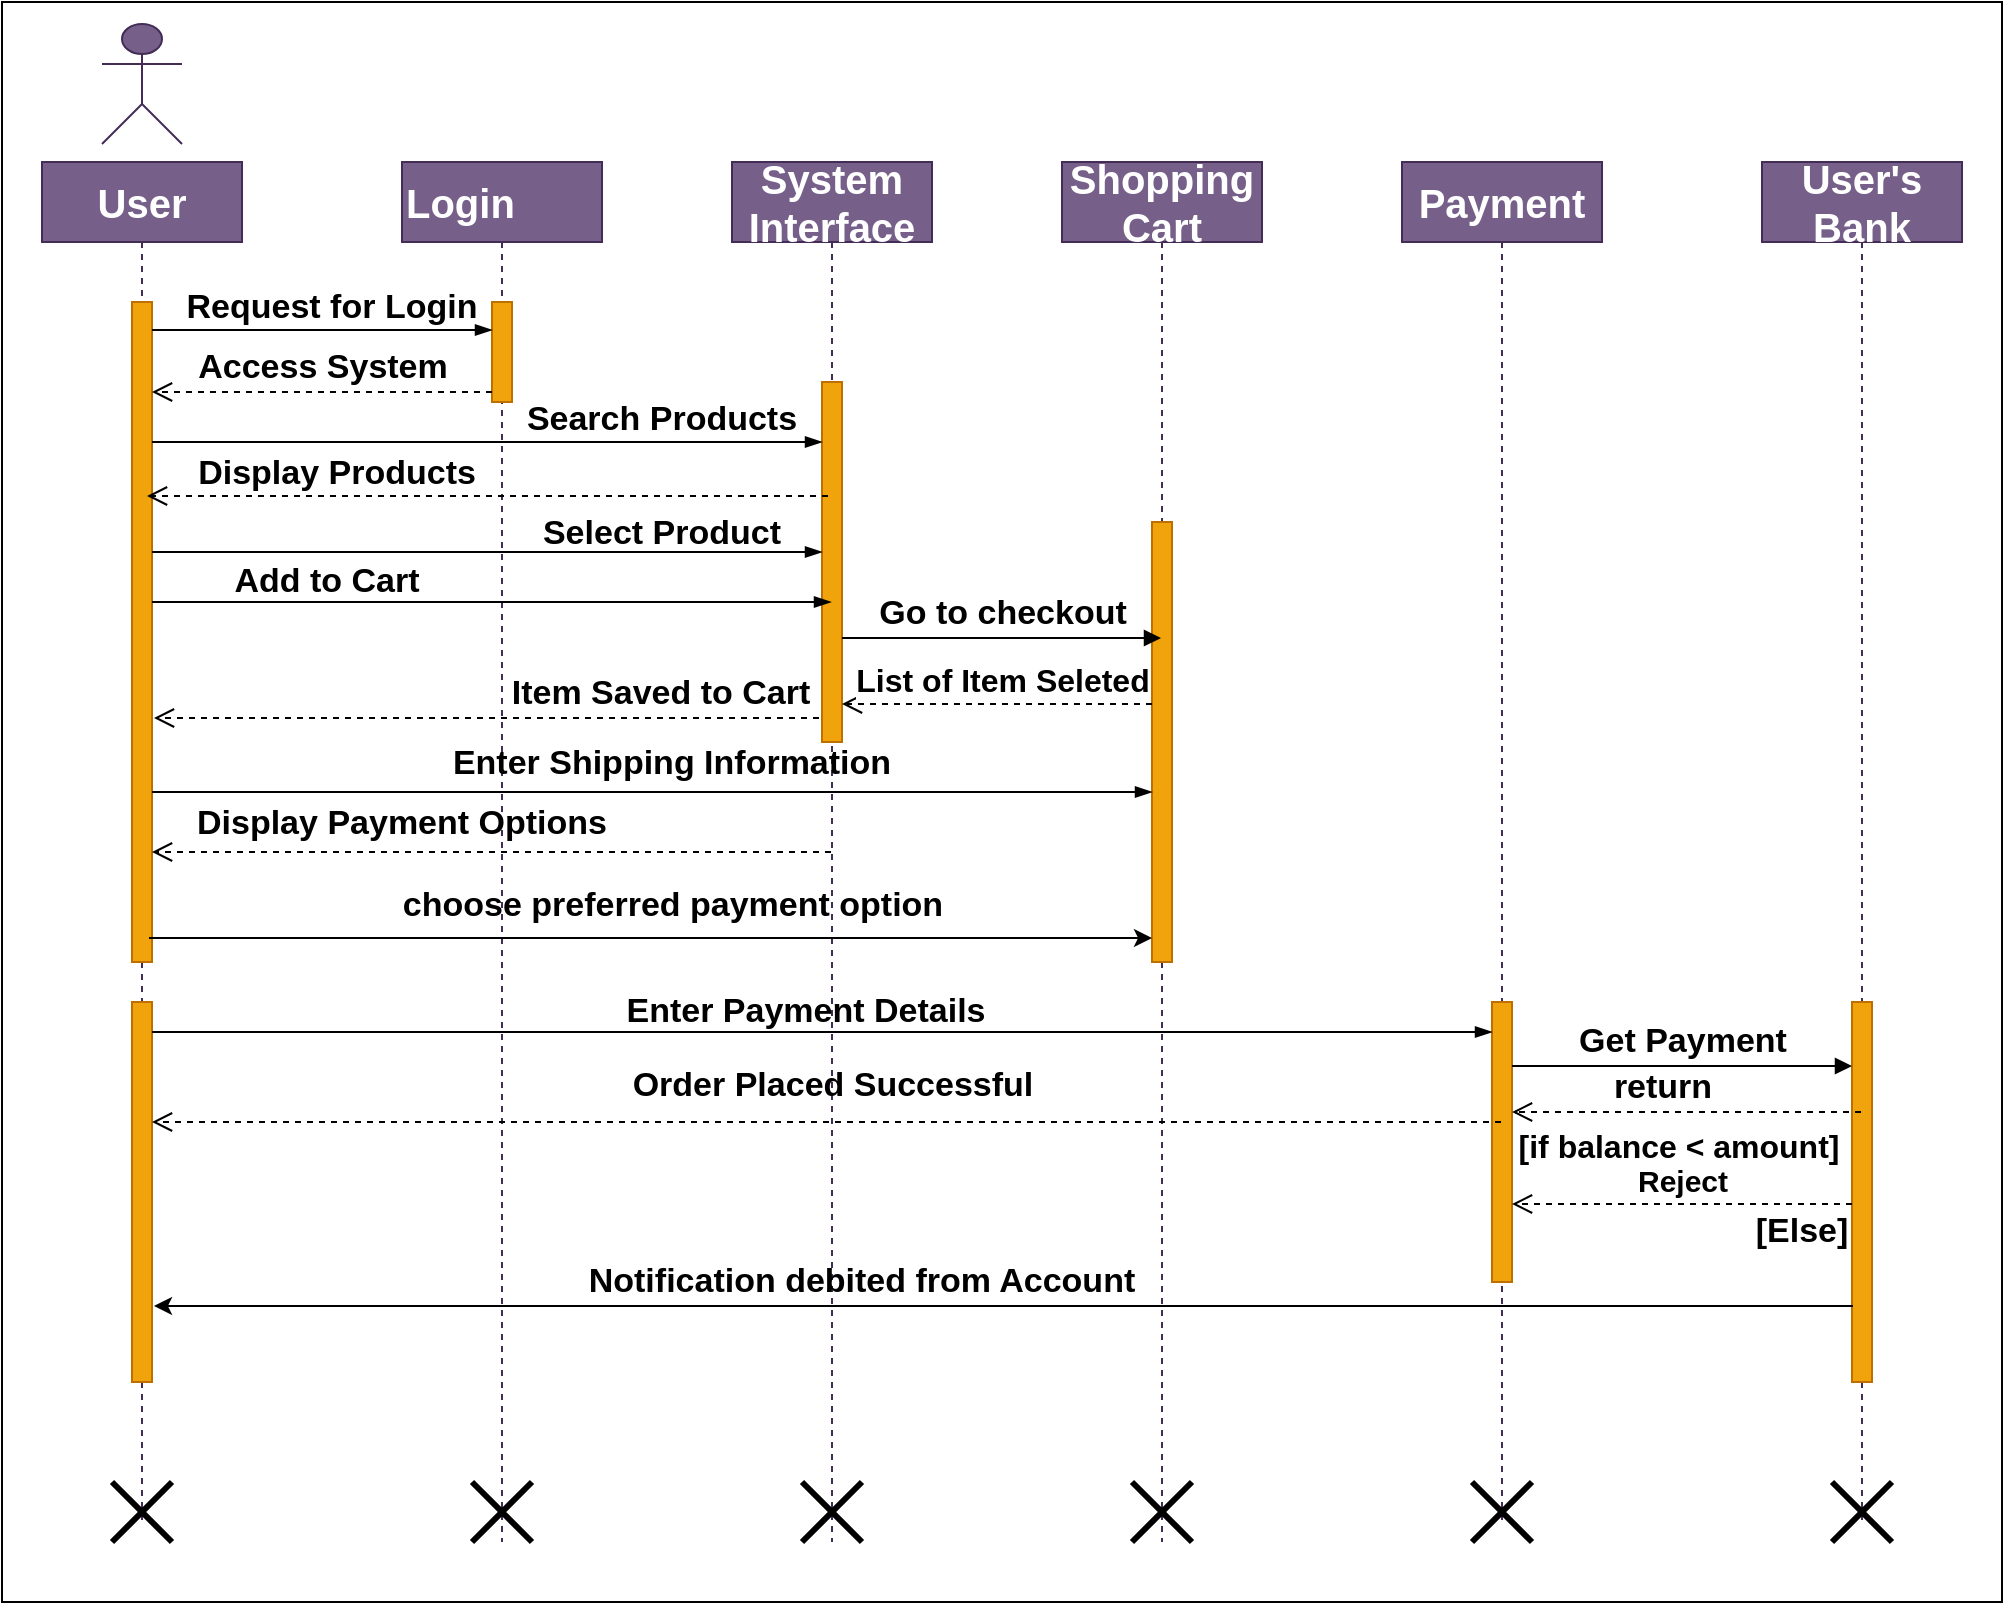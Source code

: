 <mxfile version="22.0.2" type="device">
  <diagram name="Page-1" id="2YBvvXClWsGukQMizWep">
    <mxGraphModel dx="1036" dy="606" grid="1" gridSize="10" guides="1" tooltips="1" connect="1" arrows="1" fold="1" page="1" pageScale="1" pageWidth="850" pageHeight="1100" math="0" shadow="0">
      <root>
        <mxCell id="0" />
        <mxCell id="1" parent="0" />
        <mxCell id="kMnov5HRlJI-jCi8RrUA-3" value="" style="rounded=0;whiteSpace=wrap;html=1;" parent="1" vertex="1">
          <mxGeometry x="60" y="40" width="1000" height="800" as="geometry" />
        </mxCell>
        <mxCell id="SVaxn2LJPNIFhB2Vvo65-1" value="User" style="shape=umlLifeline;perimeter=lifelinePerimeter;whiteSpace=wrap;html=1;container=1;dropTarget=0;collapsible=0;recursiveResize=0;outlineConnect=0;portConstraint=eastwest;newEdgeStyle={&quot;curved&quot;:0,&quot;rounded&quot;:0};fillColor=#76608a;fontColor=#ffffff;strokeColor=#432D57;fontSize=20;fontStyle=1" parent="1" vertex="1">
          <mxGeometry x="80" y="120" width="100" height="680" as="geometry" />
        </mxCell>
        <mxCell id="9x647scpggXA5iGpZgBY-1" value="" style="html=1;points=[[0,0,0,0,5],[0,1,0,0,-5],[1,0,0,0,5],[1,1,0,0,-5]];perimeter=orthogonalPerimeter;outlineConnect=0;targetShapes=umlLifeline;portConstraint=eastwest;newEdgeStyle={&quot;curved&quot;:0,&quot;rounded&quot;:0};fillColor=#f0a30a;fontColor=#000000;strokeColor=#BD7000;" parent="SVaxn2LJPNIFhB2Vvo65-1" vertex="1">
          <mxGeometry x="45" y="70" width="10" height="330" as="geometry" />
        </mxCell>
        <mxCell id="9x647scpggXA5iGpZgBY-38" value="" style="html=1;points=[[0,0,0,0,5],[0,1,0,0,-5],[1,0,0,0,5],[1,1,0,0,-5]];perimeter=orthogonalPerimeter;outlineConnect=0;targetShapes=umlLifeline;portConstraint=eastwest;newEdgeStyle={&quot;curved&quot;:0,&quot;rounded&quot;:0};fillColor=#f0a30a;fontColor=#000000;strokeColor=#BD7000;" parent="SVaxn2LJPNIFhB2Vvo65-1" vertex="1">
          <mxGeometry x="45" y="420" width="10" height="190" as="geometry" />
        </mxCell>
        <mxCell id="SVaxn2LJPNIFhB2Vvo65-2" value="Login" style="shape=umlLifeline;perimeter=lifelinePerimeter;whiteSpace=wrap;html=1;container=1;dropTarget=0;collapsible=0;recursiveResize=0;outlineConnect=0;portConstraint=eastwest;newEdgeStyle={&quot;curved&quot;:0,&quot;rounded&quot;:0};fillColor=#76608a;fontColor=#ffffff;strokeColor=#432D57;fontSize=20;fontStyle=1;align=left;" parent="1" vertex="1">
          <mxGeometry x="260" y="120" width="100" height="690" as="geometry" />
        </mxCell>
        <mxCell id="9x647scpggXA5iGpZgBY-2" value="" style="html=1;points=[[0,0,0,0,5],[0,1,0,0,-5],[1,0,0,0,5],[1,1,0,0,-5]];perimeter=orthogonalPerimeter;outlineConnect=0;targetShapes=umlLifeline;portConstraint=eastwest;newEdgeStyle={&quot;curved&quot;:0,&quot;rounded&quot;:0};fillColor=#f0a30a;fontColor=#000000;strokeColor=#BD7000;" parent="SVaxn2LJPNIFhB2Vvo65-2" vertex="1">
          <mxGeometry x="45" y="70" width="10" height="50" as="geometry" />
        </mxCell>
        <mxCell id="9x647scpggXA5iGpZgBY-59" value="" style="shape=umlDestroy;whiteSpace=wrap;html=1;strokeWidth=3;targetShapes=umlLifeline;" parent="SVaxn2LJPNIFhB2Vvo65-2" vertex="1">
          <mxGeometry x="35" y="660" width="30" height="30" as="geometry" />
        </mxCell>
        <mxCell id="SVaxn2LJPNIFhB2Vvo65-3" value="Shopping Cart" style="shape=umlLifeline;perimeter=lifelinePerimeter;whiteSpace=wrap;html=1;container=1;dropTarget=0;collapsible=0;recursiveResize=0;outlineConnect=0;portConstraint=eastwest;newEdgeStyle={&quot;curved&quot;:0,&quot;rounded&quot;:0};fillColor=#76608a;fontColor=#ffffff;strokeColor=#432D57;fontSize=20;fontStyle=1" parent="1" vertex="1">
          <mxGeometry x="590" y="120" width="100" height="690" as="geometry" />
        </mxCell>
        <mxCell id="9x647scpggXA5iGpZgBY-20" value="" style="html=1;points=[[0,0,0,0,5],[0,1,0,0,-5],[1,0,0,0,5],[1,1,0,0,-5]];perimeter=orthogonalPerimeter;outlineConnect=0;targetShapes=umlLifeline;portConstraint=eastwest;newEdgeStyle={&quot;curved&quot;:0,&quot;rounded&quot;:0};fillColor=#f0a30a;fontColor=#000000;strokeColor=#BD7000;" parent="SVaxn2LJPNIFhB2Vvo65-3" vertex="1">
          <mxGeometry x="45" y="180" width="10" height="220" as="geometry" />
        </mxCell>
        <mxCell id="9x647scpggXA5iGpZgBY-61" value="" style="shape=umlDestroy;whiteSpace=wrap;html=1;strokeWidth=3;targetShapes=umlLifeline;" parent="SVaxn2LJPNIFhB2Vvo65-3" vertex="1">
          <mxGeometry x="35" y="660" width="30" height="30" as="geometry" />
        </mxCell>
        <mxCell id="SVaxn2LJPNIFhB2Vvo65-4" value="Payment" style="shape=umlLifeline;perimeter=lifelinePerimeter;whiteSpace=wrap;html=1;container=1;dropTarget=0;collapsible=0;recursiveResize=0;outlineConnect=0;portConstraint=eastwest;newEdgeStyle={&quot;curved&quot;:0,&quot;rounded&quot;:0};fillColor=#76608a;fontColor=#ffffff;strokeColor=#432D57;fontSize=20;fontStyle=1" parent="1" vertex="1">
          <mxGeometry x="760" y="120" width="100" height="680" as="geometry" />
        </mxCell>
        <mxCell id="9x647scpggXA5iGpZgBY-39" value="" style="html=1;points=[[0,0,0,0,5],[0,1,0,0,-5],[1,0,0,0,5],[1,1,0,0,-5]];perimeter=orthogonalPerimeter;outlineConnect=0;targetShapes=umlLifeline;portConstraint=eastwest;newEdgeStyle={&quot;curved&quot;:0,&quot;rounded&quot;:0};fillColor=#f0a30a;fontColor=#000000;strokeColor=#BD7000;" parent="SVaxn2LJPNIFhB2Vvo65-4" vertex="1">
          <mxGeometry x="45" y="420" width="10" height="140" as="geometry" />
        </mxCell>
        <mxCell id="SVaxn2LJPNIFhB2Vvo65-5" value="User&#39;s Bank" style="shape=umlLifeline;perimeter=lifelinePerimeter;whiteSpace=wrap;html=1;container=1;dropTarget=0;collapsible=0;recursiveResize=0;outlineConnect=0;portConstraint=eastwest;newEdgeStyle={&quot;curved&quot;:0,&quot;rounded&quot;:0};fillColor=#76608a;fontColor=#ffffff;strokeColor=#432D57;fontSize=20;fontStyle=1" parent="1" vertex="1">
          <mxGeometry x="940" y="120" width="100" height="680" as="geometry" />
        </mxCell>
        <mxCell id="9x647scpggXA5iGpZgBY-45" value="" style="html=1;points=[[0,0,0,0,5],[0,1,0,0,-5],[1,0,0,0,5],[1,1,0,0,-5]];perimeter=orthogonalPerimeter;outlineConnect=0;targetShapes=umlLifeline;portConstraint=eastwest;newEdgeStyle={&quot;curved&quot;:0,&quot;rounded&quot;:0};fillColor=#f0a30a;fontColor=#000000;strokeColor=#BD7000;" parent="SVaxn2LJPNIFhB2Vvo65-5" vertex="1">
          <mxGeometry x="45" y="420" width="10" height="190" as="geometry" />
        </mxCell>
        <mxCell id="9x647scpggXA5iGpZgBY-63" value="" style="shape=umlDestroy;whiteSpace=wrap;html=1;strokeWidth=3;targetShapes=umlLifeline;" parent="SVaxn2LJPNIFhB2Vvo65-5" vertex="1">
          <mxGeometry x="35" y="660" width="30" height="30" as="geometry" />
        </mxCell>
        <mxCell id="SVaxn2LJPNIFhB2Vvo65-6" value="" style="shape=umlActor;verticalLabelPosition=bottom;verticalAlign=top;html=1;outlineConnect=0;fillColor=#76608a;fontColor=#ffffff;strokeColor=#432D57;" parent="1" vertex="1">
          <mxGeometry x="110" y="51" width="40" height="60" as="geometry" />
        </mxCell>
        <mxCell id="9x647scpggXA5iGpZgBY-4" value="" style="edgeStyle=elbowEdgeStyle;fontSize=12;html=1;endArrow=blockThin;endFill=1;rounded=0;" parent="1" edge="1">
          <mxGeometry width="160" relative="1" as="geometry">
            <mxPoint x="135" y="204" as="sourcePoint" />
            <mxPoint x="305" y="204" as="targetPoint" />
          </mxGeometry>
        </mxCell>
        <mxCell id="9x647scpggXA5iGpZgBY-5" value="Request for Login" style="text;html=1;strokeColor=none;fillColor=none;align=center;verticalAlign=middle;whiteSpace=wrap;rounded=0;fontSize=17;fontStyle=1" parent="1" vertex="1">
          <mxGeometry x="150" y="178" width="150" height="30" as="geometry" />
        </mxCell>
        <mxCell id="9x647scpggXA5iGpZgBY-6" value="Access System" style="html=1;verticalAlign=bottom;endArrow=open;dashed=1;endSize=8;curved=0;rounded=0;exitX=0;exitY=1;exitDx=0;exitDy=-5;exitPerimeter=0;fontSize=17;fontStyle=1" parent="1" source="9x647scpggXA5iGpZgBY-2" target="9x647scpggXA5iGpZgBY-1" edge="1">
          <mxGeometry relative="1" as="geometry">
            <mxPoint x="250" y="230" as="sourcePoint" />
            <mxPoint x="150" y="235" as="targetPoint" />
          </mxGeometry>
        </mxCell>
        <mxCell id="9x647scpggXA5iGpZgBY-7" value="System Interface" style="shape=umlLifeline;perimeter=lifelinePerimeter;whiteSpace=wrap;html=1;container=1;dropTarget=0;collapsible=0;recursiveResize=0;outlineConnect=0;portConstraint=eastwest;newEdgeStyle={&quot;curved&quot;:0,&quot;rounded&quot;:0};fillColor=#76608a;fontColor=#ffffff;strokeColor=#432D57;fontSize=20;fontStyle=1" parent="1" vertex="1">
          <mxGeometry x="425" y="120" width="100" height="690" as="geometry" />
        </mxCell>
        <mxCell id="9x647scpggXA5iGpZgBY-10" value="" style="html=1;points=[[0,0,0,0,5],[0,1,0,0,-5],[1,0,0,0,5],[1,1,0,0,-5]];perimeter=orthogonalPerimeter;outlineConnect=0;targetShapes=umlLifeline;portConstraint=eastwest;newEdgeStyle={&quot;curved&quot;:0,&quot;rounded&quot;:0};fillColor=#f0a30a;fontColor=#000000;strokeColor=#BD7000;" parent="9x647scpggXA5iGpZgBY-7" vertex="1">
          <mxGeometry x="45" y="110" width="10" height="180" as="geometry" />
        </mxCell>
        <mxCell id="9x647scpggXA5iGpZgBY-60" value="" style="shape=umlDestroy;whiteSpace=wrap;html=1;strokeWidth=3;targetShapes=umlLifeline;" parent="9x647scpggXA5iGpZgBY-7" vertex="1">
          <mxGeometry x="35" y="660" width="30" height="30" as="geometry" />
        </mxCell>
        <mxCell id="9x647scpggXA5iGpZgBY-8" value="" style="edgeStyle=elbowEdgeStyle;fontSize=12;html=1;endArrow=blockThin;endFill=1;rounded=0;" parent="1" source="9x647scpggXA5iGpZgBY-1" target="9x647scpggXA5iGpZgBY-10" edge="1">
          <mxGeometry width="160" relative="1" as="geometry">
            <mxPoint x="150" y="270" as="sourcePoint" />
            <mxPoint x="310" y="270" as="targetPoint" />
            <Array as="points">
              <mxPoint x="303" y="260" />
            </Array>
          </mxGeometry>
        </mxCell>
        <mxCell id="9x647scpggXA5iGpZgBY-12" value="Search Products" style="text;html=1;strokeColor=none;fillColor=none;align=center;verticalAlign=middle;whiteSpace=wrap;rounded=0;fontSize=17;fontStyle=1" parent="1" vertex="1">
          <mxGeometry x="320" y="234" width="140" height="30" as="geometry" />
        </mxCell>
        <mxCell id="9x647scpggXA5iGpZgBY-15" value="" style="html=1;verticalAlign=bottom;endArrow=open;dashed=1;endSize=8;curved=0;rounded=0;" parent="1" edge="1">
          <mxGeometry relative="1" as="geometry">
            <mxPoint x="473" y="287" as="sourcePoint" />
            <mxPoint x="132.5" y="287" as="targetPoint" />
          </mxGeometry>
        </mxCell>
        <mxCell id="9x647scpggXA5iGpZgBY-17" value="Display Products" style="text;html=1;strokeColor=none;fillColor=none;align=center;verticalAlign=middle;whiteSpace=wrap;rounded=0;fontSize=17;fontStyle=1" parent="1" vertex="1">
          <mxGeometry x="155" y="261" width="145" height="30" as="geometry" />
        </mxCell>
        <mxCell id="9x647scpggXA5iGpZgBY-18" value="" style="edgeStyle=elbowEdgeStyle;fontSize=12;html=1;endArrow=blockThin;endFill=1;rounded=0;entryX=0;entryY=1;entryDx=0;entryDy=-5;entryPerimeter=0;" parent="1" edge="1">
          <mxGeometry width="160" relative="1" as="geometry">
            <mxPoint x="135" y="315" as="sourcePoint" />
            <mxPoint x="470" y="315" as="targetPoint" />
          </mxGeometry>
        </mxCell>
        <mxCell id="9x647scpggXA5iGpZgBY-19" value="Select Product" style="text;html=1;strokeColor=none;fillColor=none;align=center;verticalAlign=middle;whiteSpace=wrap;rounded=0;fontSize=17;fontStyle=1" parent="1" vertex="1">
          <mxGeometry x="325" y="291" width="130" height="30" as="geometry" />
        </mxCell>
        <mxCell id="9x647scpggXA5iGpZgBY-22" value="Go to checkout" style="html=1;verticalAlign=bottom;endArrow=block;curved=0;rounded=0;fontSize=17;fontStyle=1" parent="1" edge="1">
          <mxGeometry width="80" relative="1" as="geometry">
            <mxPoint x="480" y="358" as="sourcePoint" />
            <mxPoint x="639.5" y="358" as="targetPoint" />
          </mxGeometry>
        </mxCell>
        <mxCell id="9x647scpggXA5iGpZgBY-26" value="" style="edgeStyle=elbowEdgeStyle;fontSize=12;html=1;endArrow=blockThin;endFill=1;rounded=0;" parent="1" source="9x647scpggXA5iGpZgBY-1" target="9x647scpggXA5iGpZgBY-7" edge="1">
          <mxGeometry width="160" relative="1" as="geometry">
            <mxPoint x="200" y="370" as="sourcePoint" />
            <mxPoint x="360" y="370" as="targetPoint" />
            <Array as="points">
              <mxPoint x="280" y="340" />
            </Array>
          </mxGeometry>
        </mxCell>
        <mxCell id="9x647scpggXA5iGpZgBY-27" value="Add to Cart" style="text;html=1;strokeColor=none;fillColor=none;align=center;verticalAlign=middle;whiteSpace=wrap;rounded=0;fontSize=17;fontStyle=1" parent="1" vertex="1">
          <mxGeometry x="170" y="315" width="105" height="30" as="geometry" />
        </mxCell>
        <mxCell id="9x647scpggXA5iGpZgBY-28" value="List of Item Seleted" style="html=1;verticalAlign=bottom;endArrow=open;dashed=1;endSize=8;curved=0;rounded=0;fontSize=16;fontStyle=1" parent="1" edge="1">
          <mxGeometry x="-0.032" relative="1" as="geometry">
            <mxPoint x="635" y="391" as="sourcePoint" />
            <mxPoint x="480" y="391" as="targetPoint" />
            <mxPoint as="offset" />
          </mxGeometry>
        </mxCell>
        <mxCell id="9x647scpggXA5iGpZgBY-29" value="Item Saved to Cart" style="html=1;verticalAlign=bottom;endArrow=open;dashed=1;endSize=8;curved=0;rounded=0;fontSize=17;fontStyle=1" parent="1" edge="1">
          <mxGeometry x="-0.519" relative="1" as="geometry">
            <mxPoint x="468.5" y="398" as="sourcePoint" />
            <mxPoint x="136" y="398" as="targetPoint" />
            <mxPoint as="offset" />
          </mxGeometry>
        </mxCell>
        <mxCell id="9x647scpggXA5iGpZgBY-30" value="" style="edgeStyle=elbowEdgeStyle;fontSize=12;html=1;endArrow=blockThin;endFill=1;rounded=0;" parent="1" target="9x647scpggXA5iGpZgBY-20" edge="1">
          <mxGeometry width="160" relative="1" as="geometry">
            <mxPoint x="135" y="435" as="sourcePoint" />
            <mxPoint x="690" y="435" as="targetPoint" />
            <Array as="points">
              <mxPoint x="385" y="435" />
            </Array>
          </mxGeometry>
        </mxCell>
        <mxCell id="9x647scpggXA5iGpZgBY-32" value="Enter Shipping Information" style="text;html=1;strokeColor=none;fillColor=none;align=center;verticalAlign=middle;whiteSpace=wrap;rounded=0;fontSize=17;fontStyle=1" parent="1" vertex="1">
          <mxGeometry x="281" y="406" width="228" height="30" as="geometry" />
        </mxCell>
        <mxCell id="9x647scpggXA5iGpZgBY-34" value="" style="html=1;verticalAlign=bottom;endArrow=open;dashed=1;endSize=8;curved=0;rounded=0;" parent="1" edge="1">
          <mxGeometry relative="1" as="geometry">
            <mxPoint x="474.5" y="465" as="sourcePoint" />
            <mxPoint x="135" y="465" as="targetPoint" />
          </mxGeometry>
        </mxCell>
        <mxCell id="9x647scpggXA5iGpZgBY-35" value="Display Payment Options" style="text;html=1;strokeColor=none;fillColor=none;align=center;verticalAlign=middle;whiteSpace=wrap;rounded=0;fontSize=17;fontStyle=1" parent="1" vertex="1">
          <mxGeometry x="150" y="436" width="220" height="30" as="geometry" />
        </mxCell>
        <mxCell id="9x647scpggXA5iGpZgBY-36" value="" style="endArrow=classic;html=1;rounded=0;" parent="1" edge="1">
          <mxGeometry width="50" height="50" relative="1" as="geometry">
            <mxPoint x="133.5" y="508" as="sourcePoint" />
            <mxPoint x="635" y="508" as="targetPoint" />
          </mxGeometry>
        </mxCell>
        <mxCell id="9x647scpggXA5iGpZgBY-37" value="choose preferred payment option" style="text;html=1;strokeColor=none;fillColor=none;align=center;verticalAlign=middle;whiteSpace=wrap;rounded=0;fontSize=17;fontStyle=1" parent="1" vertex="1">
          <mxGeometry x="252.5" y="477" width="285" height="30" as="geometry" />
        </mxCell>
        <mxCell id="9x647scpggXA5iGpZgBY-40" value="" style="edgeStyle=elbowEdgeStyle;fontSize=12;html=1;endArrow=blockThin;endFill=1;rounded=0;" parent="1" edge="1">
          <mxGeometry width="160" relative="1" as="geometry">
            <mxPoint x="135" y="555" as="sourcePoint" />
            <mxPoint x="805" y="555" as="targetPoint" />
            <Array as="points">
              <mxPoint x="470" y="555" />
            </Array>
          </mxGeometry>
        </mxCell>
        <mxCell id="9x647scpggXA5iGpZgBY-41" value="Enter Payment Details" style="text;html=1;strokeColor=none;fillColor=none;align=center;verticalAlign=middle;whiteSpace=wrap;rounded=0;fontSize=17;fontStyle=1" parent="1" vertex="1">
          <mxGeometry x="360" y="530" width="203.75" height="30" as="geometry" />
        </mxCell>
        <mxCell id="9x647scpggXA5iGpZgBY-42" value="Get Payment" style="html=1;verticalAlign=bottom;endArrow=block;curved=0;rounded=0;fontSize=17;fontStyle=1" parent="1" edge="1">
          <mxGeometry width="80" relative="1" as="geometry">
            <mxPoint x="815" y="572" as="sourcePoint" />
            <mxPoint x="985" y="572" as="targetPoint" />
          </mxGeometry>
        </mxCell>
        <mxCell id="9x647scpggXA5iGpZgBY-43" value="return" style="html=1;verticalAlign=bottom;endArrow=open;dashed=1;endSize=8;curved=0;rounded=0;entryX=1;entryY=1;entryDx=0;entryDy=-5;entryPerimeter=0;fontSize=17;fontStyle=1" parent="1" edge="1">
          <mxGeometry x="0.14" relative="1" as="geometry">
            <mxPoint x="989.5" y="595" as="sourcePoint" />
            <mxPoint x="815" y="595" as="targetPoint" />
            <mxPoint as="offset" />
          </mxGeometry>
        </mxCell>
        <mxCell id="9x647scpggXA5iGpZgBY-46" value="[if balance &amp;lt; amount]" style="text;html=1;strokeColor=none;fillColor=none;align=center;verticalAlign=middle;whiteSpace=wrap;rounded=0;fontSize=16;fontStyle=1" parent="1" vertex="1">
          <mxGeometry x="814" y="597" width="169" height="30" as="geometry" />
        </mxCell>
        <mxCell id="9x647scpggXA5iGpZgBY-47" value="Reject" style="html=1;verticalAlign=bottom;endArrow=open;dashed=1;endSize=8;curved=0;rounded=0;fontSize=15;fontStyle=1" parent="1" edge="1">
          <mxGeometry relative="1" as="geometry">
            <mxPoint x="985" y="641" as="sourcePoint" />
            <mxPoint x="815" y="641" as="targetPoint" />
          </mxGeometry>
        </mxCell>
        <mxCell id="9x647scpggXA5iGpZgBY-48" value="[Else]" style="text;html=1;strokeColor=none;fillColor=none;align=center;verticalAlign=middle;whiteSpace=wrap;rounded=0;fontSize=17;fontStyle=1" parent="1" vertex="1">
          <mxGeometry x="930" y="640" width="60" height="30" as="geometry" />
        </mxCell>
        <mxCell id="9x647scpggXA5iGpZgBY-50" value="Order Placed Successful" style="text;html=1;strokeColor=none;fillColor=none;align=center;verticalAlign=middle;whiteSpace=wrap;rounded=0;fontSize=17;fontStyle=1" parent="1" vertex="1">
          <mxGeometry x="363.75" y="567" width="222.5" height="30" as="geometry" />
        </mxCell>
        <mxCell id="9x647scpggXA5iGpZgBY-51" value="" style="endArrow=classic;html=1;rounded=0;" parent="1" edge="1">
          <mxGeometry width="50" height="50" relative="1" as="geometry">
            <mxPoint x="985.5" y="692" as="sourcePoint" />
            <mxPoint x="136" y="692" as="targetPoint" />
          </mxGeometry>
        </mxCell>
        <mxCell id="9x647scpggXA5iGpZgBY-52" value="Notification debited from Account" style="text;html=1;strokeColor=none;fillColor=none;align=center;verticalAlign=middle;whiteSpace=wrap;rounded=0;fontSize=17;fontStyle=1" parent="1" vertex="1">
          <mxGeometry x="350" y="665" width="280" height="30" as="geometry" />
        </mxCell>
        <mxCell id="9x647scpggXA5iGpZgBY-56" value="" style="html=1;verticalAlign=bottom;endArrow=open;dashed=1;endSize=8;curved=0;rounded=0;" parent="1" edge="1">
          <mxGeometry relative="1" as="geometry">
            <mxPoint x="809.5" y="600" as="sourcePoint" />
            <mxPoint x="135" y="600" as="targetPoint" />
          </mxGeometry>
        </mxCell>
        <mxCell id="9x647scpggXA5iGpZgBY-58" value="" style="shape=umlDestroy;whiteSpace=wrap;html=1;strokeWidth=3;targetShapes=umlLifeline;" parent="1" vertex="1">
          <mxGeometry x="115" y="780" width="30" height="30" as="geometry" />
        </mxCell>
        <mxCell id="9x647scpggXA5iGpZgBY-62" value="" style="shape=umlDestroy;whiteSpace=wrap;html=1;strokeWidth=3;targetShapes=umlLifeline;" parent="1" vertex="1">
          <mxGeometry x="795" y="780" width="30" height="30" as="geometry" />
        </mxCell>
      </root>
    </mxGraphModel>
  </diagram>
</mxfile>
